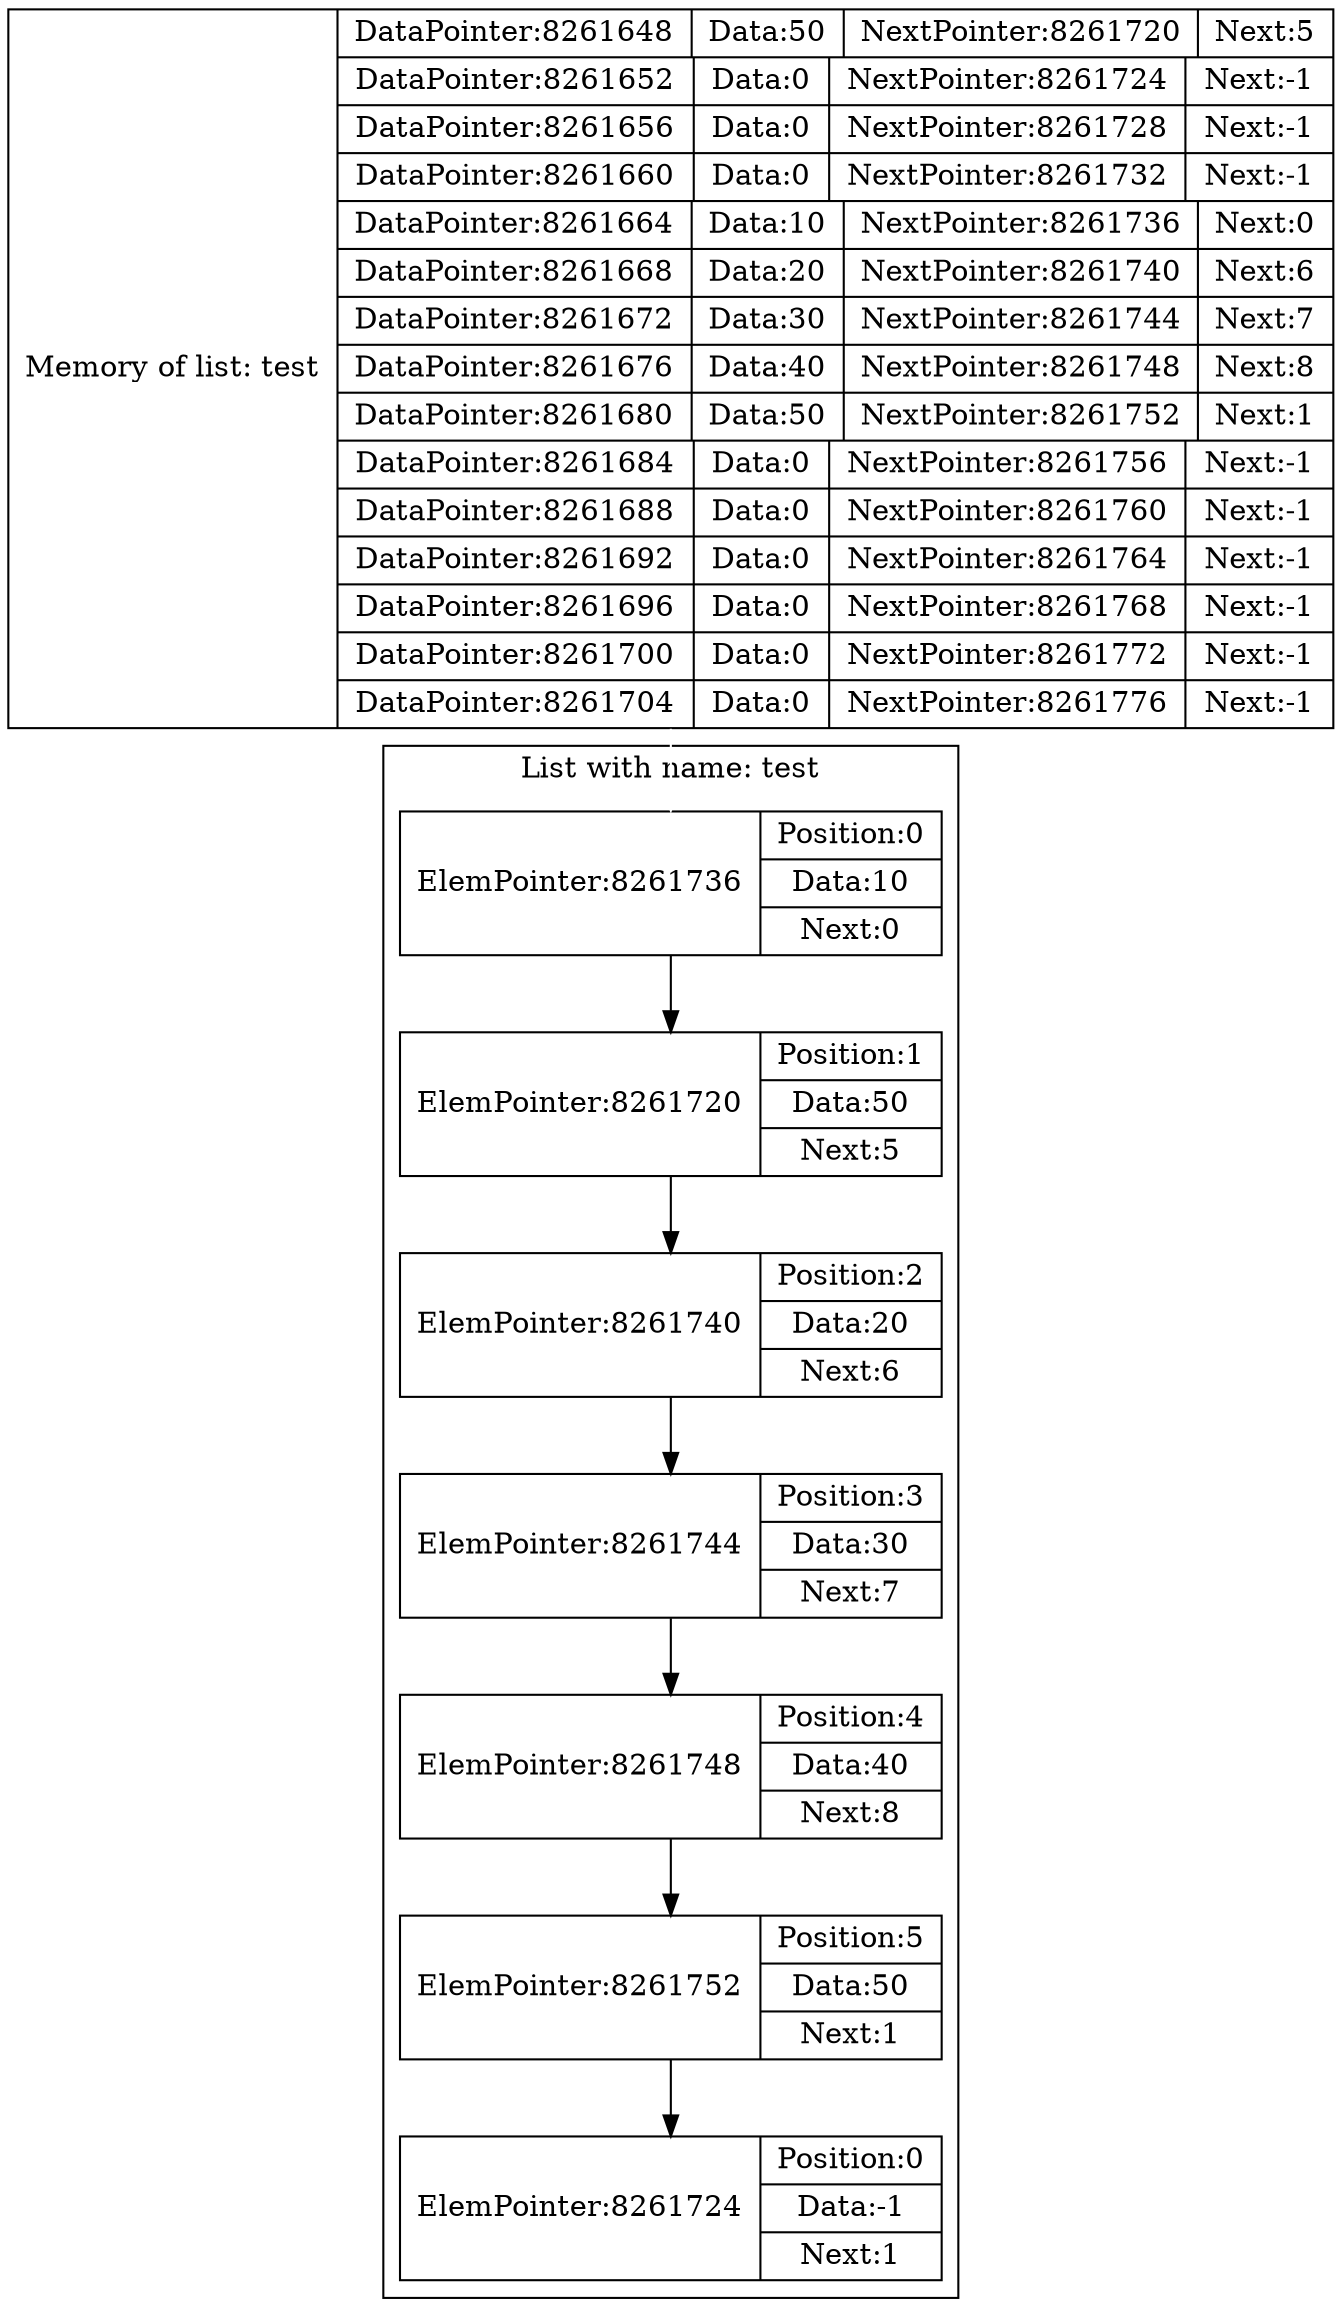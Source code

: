digraph G{
{
rankdir=LR;
data [shape=record, rankdir=LR,label="{Memory of list: test} | {{DataPointer:
8261648 | Data:
50 | NextPointer:
8261720 | Next:
5}| {DataPointer:
8261652 | Data:
0 | NextPointer:
8261724 | Next:
-1}| {DataPointer:
8261656 | Data:
0 | NextPointer:
8261728 | Next:
-1}| {DataPointer:
8261660 | Data:
0 | NextPointer:
8261732 | Next:
-1}| {DataPointer:
8261664 | Data:
10 | NextPointer:
8261736 | Next:
0}| {DataPointer:
8261668 | Data:
20 | NextPointer:
8261740 | Next:
6}| {DataPointer:
8261672 | Data:
30 | NextPointer:
8261744 | Next:
7}| {DataPointer:
8261676 | Data:
40 | NextPointer:
8261748 | Next:
8}| {DataPointer:
8261680 | Data:
50 | NextPointer:
8261752 | Next:
1}| {DataPointer:
8261684 | Data:
0 | NextPointer:
8261756 | Next:
-1}| {DataPointer:
8261688 | Data:
0 | NextPointer:
8261760 | Next:
-1}| {DataPointer:
8261692 | Data:
0 | NextPointer:
8261764 | Next:
-1}| {DataPointer:
8261696 | Data:
0 | NextPointer:
8261768 | Next:
-1}| {DataPointer:
8261700 | Data:
0 | NextPointer:
8261772 | Next:
-1}| {DataPointer:
8261704 | Data:
0 | NextPointer:
8261776 | Next:
-1}}"];
subgraph clusterlist {
0 [shape=record, label="ElemPointer:
8261736 | {Position
:0 | Data:
10 | Next:
0}"];
1 [shape=record, label="ElemPointer:
8261720 | {Position
:50 | Data:
5 | Next:
0}"];
0->1
1 [shape=record, label="ElemPointer:
8261720 | {Position
:1 | Data:
50 | Next:
5}"];
2 [shape=record, label="ElemPointer:
8261740 | {Position
:20 | Data:
6 | Next:
5}"];
1->2
2 [shape=record, label="ElemPointer:
8261740 | {Position
:2 | Data:
20 | Next:
6}"];
3 [shape=record, label="ElemPointer:
8261744 | {Position
:30 | Data:
7 | Next:
6}"];
2->3
3 [shape=record, label="ElemPointer:
8261744 | {Position
:3 | Data:
30 | Next:
7}"];
4 [shape=record, label="ElemPointer:
8261748 | {Position
:40 | Data:
8 | Next:
7}"];
3->4
4 [shape=record, label="ElemPointer:
8261748 | {Position
:4 | Data:
40 | Next:
8}"];
5 [shape=record, label="ElemPointer:
8261752 | {Position
:50 | Data:
1 | Next:
8}"];
4->5
5 [shape=record, label="ElemPointer:
8261752 | {Position
:5 | Data:
50 | Next:
1}"];
6 [shape=record, label="ElemPointer:
8261724 | {Position
:0 | Data:
-1 | Next:
1}"];
5->6
label = "List with name: test"}
}
{
edge[color=white]data->0}
}
